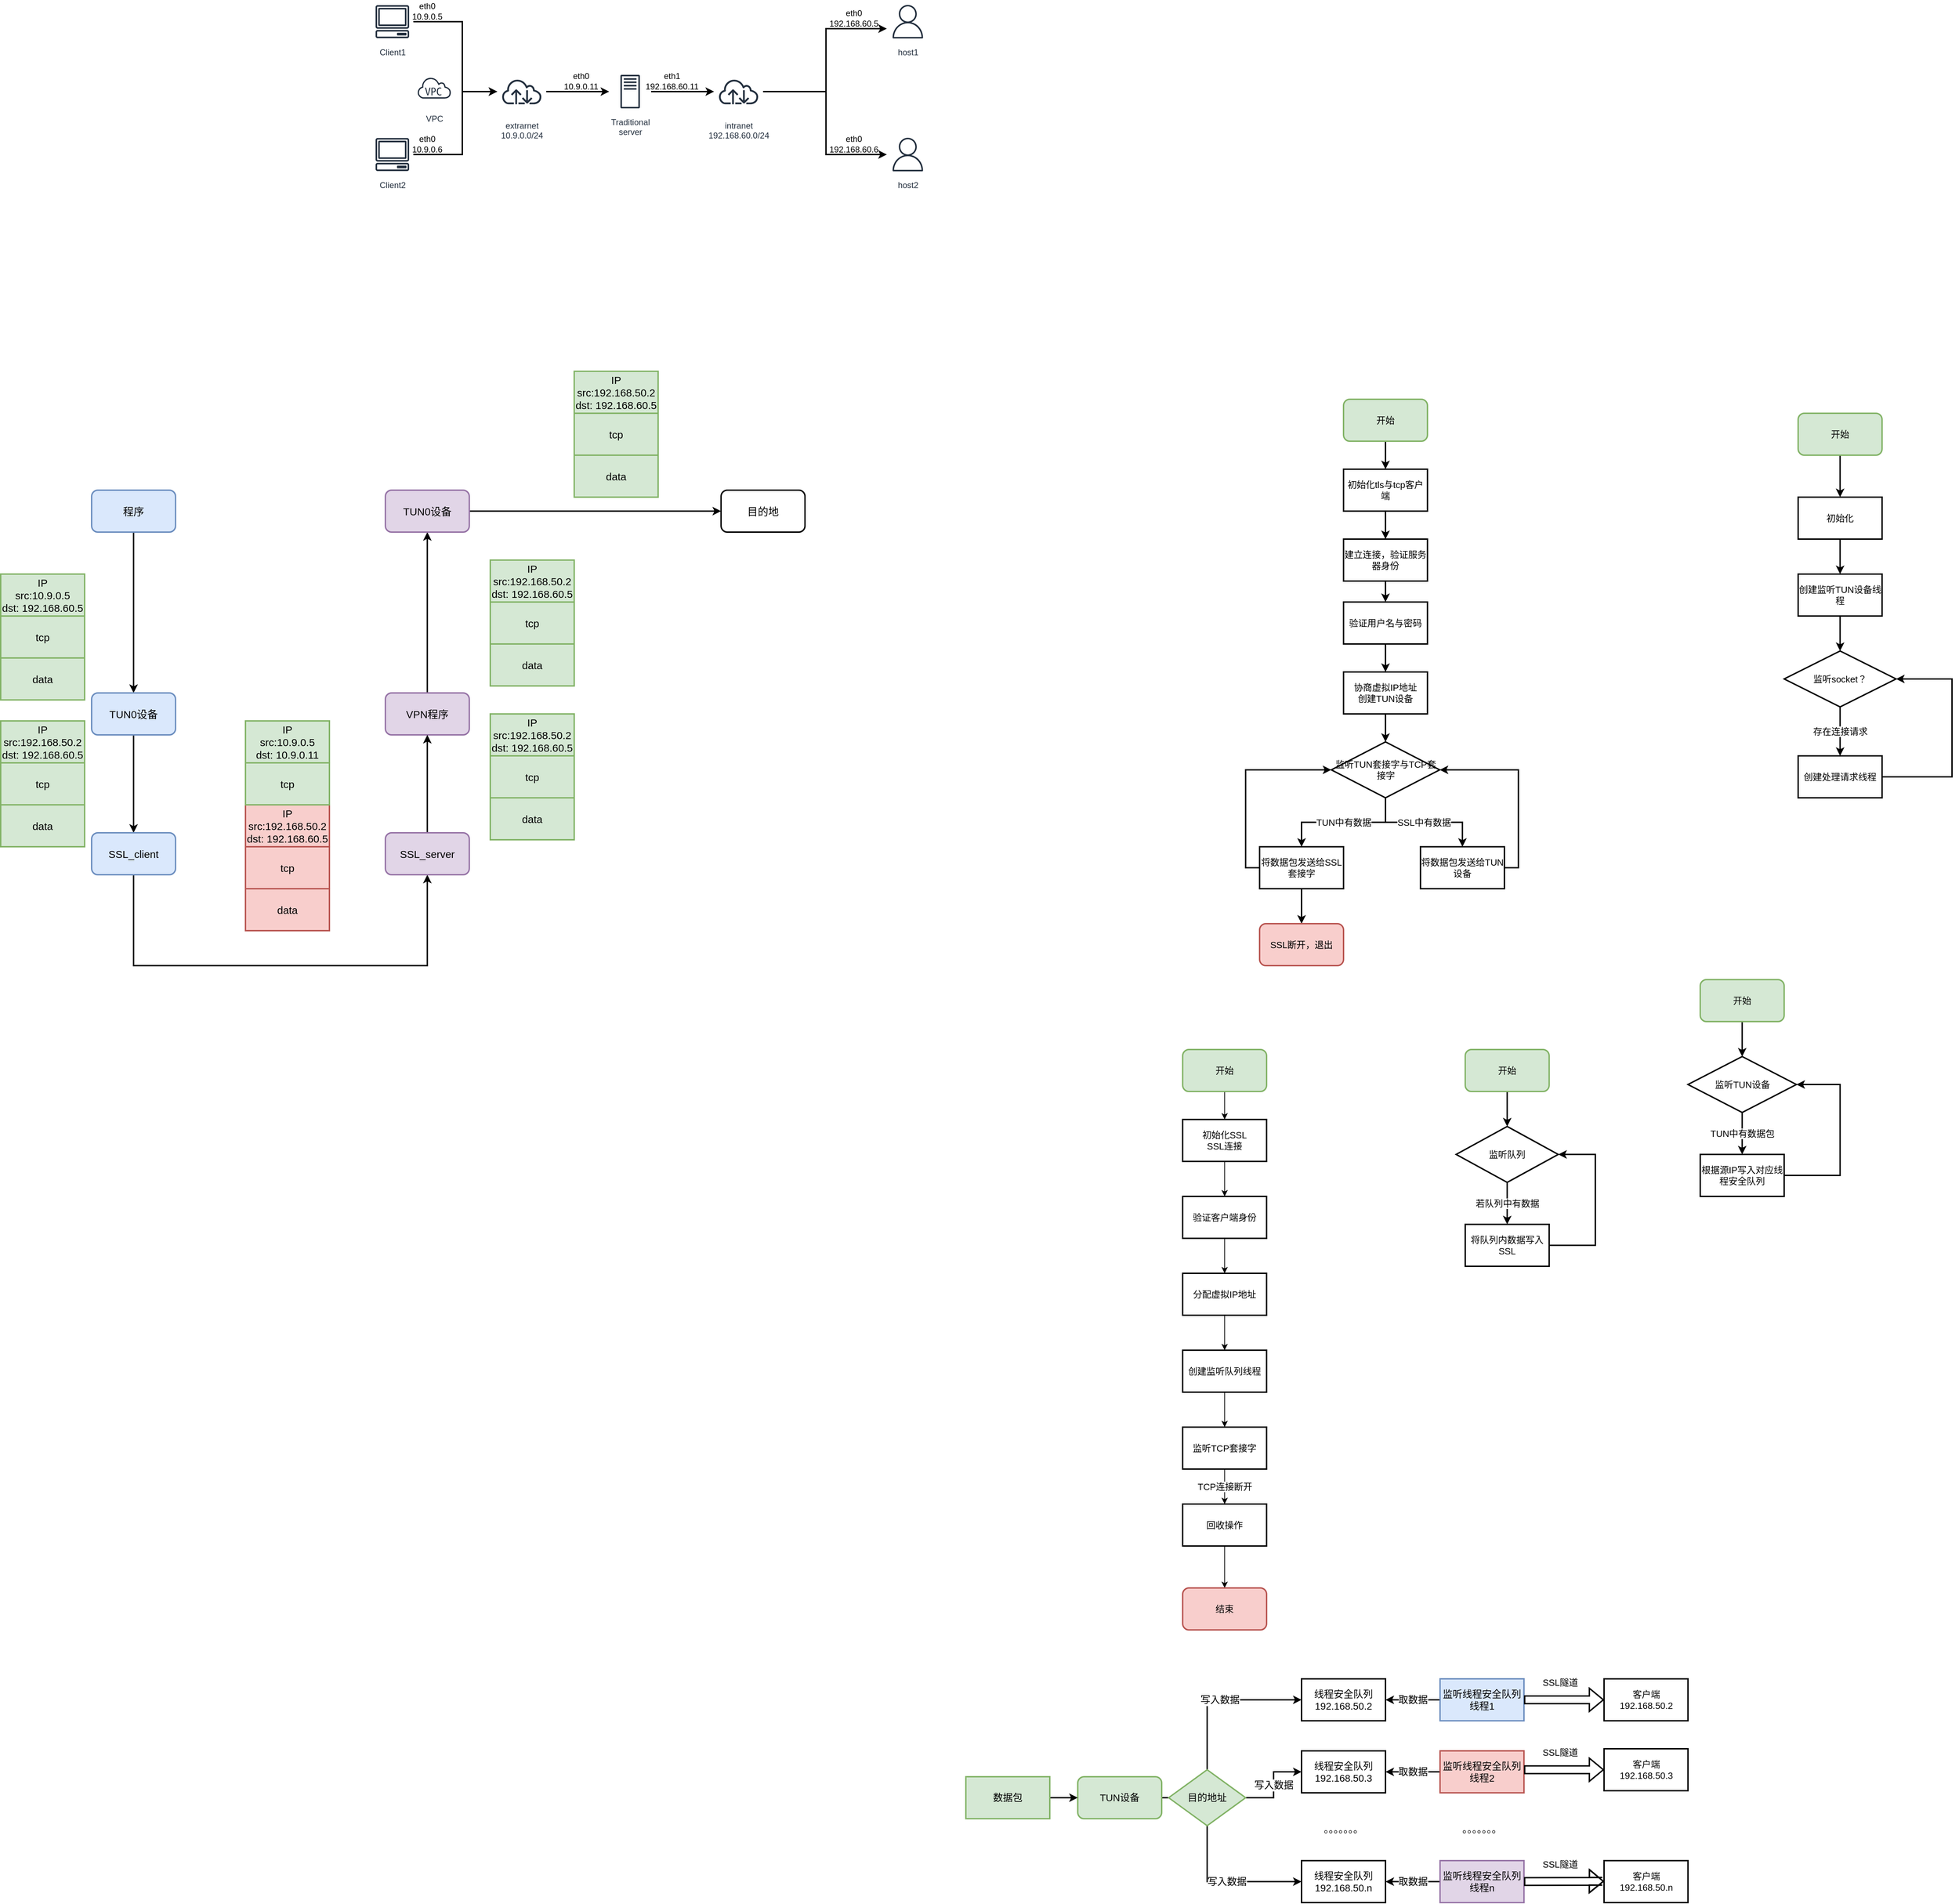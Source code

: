<mxfile version="21.5.0" type="github">
  <diagram name="第 1 页" id="ExmDeagdCCyfAK37x211">
    <mxGraphModel dx="2206" dy="764" grid="1" gridSize="10" guides="1" tooltips="1" connect="1" arrows="1" fold="1" page="1" pageScale="1" pageWidth="827" pageHeight="1169" math="0" shadow="0">
      <root>
        <mxCell id="0" />
        <mxCell id="1" parent="0" />
        <mxCell id="OW8e1g0svOhZXQsGrknQ-10" value="IP&lt;br style=&quot;font-size: 15px;&quot;&gt;src:10.9.0.5&lt;br style=&quot;font-size: 15px;&quot;&gt;dst: 192.168.60.5" style="rounded=0;whiteSpace=wrap;html=1;fontSize=15;fillColor=#d5e8d4;strokeColor=#82b366;strokeWidth=2;" parent="1" vertex="1">
          <mxGeometry x="-440" y="1240" width="120" height="60" as="geometry" />
        </mxCell>
        <mxCell id="OW8e1g0svOhZXQsGrknQ-11" value="tcp" style="rounded=0;whiteSpace=wrap;html=1;fontSize=15;fillColor=#d5e8d4;strokeColor=#82b366;strokeWidth=2;" parent="1" vertex="1">
          <mxGeometry x="-440" y="1300" width="120" height="60" as="geometry" />
        </mxCell>
        <mxCell id="OW8e1g0svOhZXQsGrknQ-12" value="data" style="rounded=0;whiteSpace=wrap;html=1;fontSize=15;fillColor=#d5e8d4;strokeColor=#82b366;strokeWidth=2;" parent="1" vertex="1">
          <mxGeometry x="-440" y="1360" width="120" height="60" as="geometry" />
        </mxCell>
        <mxCell id="OW8e1g0svOhZXQsGrknQ-50" style="edgeStyle=orthogonalEdgeStyle;rounded=0;orthogonalLoop=1;jettySize=auto;html=1;exitX=0.5;exitY=1;exitDx=0;exitDy=0;entryX=0.5;entryY=0;entryDx=0;entryDy=0;strokeWidth=2;fontSize=15;" parent="1" source="OW8e1g0svOhZXQsGrknQ-19" target="OW8e1g0svOhZXQsGrknQ-20" edge="1">
          <mxGeometry relative="1" as="geometry" />
        </mxCell>
        <mxCell id="OW8e1g0svOhZXQsGrknQ-19" value="程序" style="rounded=1;whiteSpace=wrap;html=1;fontSize=15;fillColor=#dae8fc;strokeColor=#6c8ebf;strokeWidth=2;" parent="1" vertex="1">
          <mxGeometry x="-310" y="1120" width="120" height="60" as="geometry" />
        </mxCell>
        <mxCell id="OW8e1g0svOhZXQsGrknQ-51" style="edgeStyle=orthogonalEdgeStyle;rounded=0;orthogonalLoop=1;jettySize=auto;html=1;exitX=0.5;exitY=1;exitDx=0;exitDy=0;strokeWidth=2;fontSize=15;" parent="1" source="OW8e1g0svOhZXQsGrknQ-20" target="OW8e1g0svOhZXQsGrknQ-28" edge="1">
          <mxGeometry relative="1" as="geometry" />
        </mxCell>
        <mxCell id="OW8e1g0svOhZXQsGrknQ-20" value="TUN0设备" style="rounded=1;whiteSpace=wrap;html=1;fontSize=15;fillColor=#dae8fc;strokeColor=#6c8ebf;strokeWidth=2;" parent="1" vertex="1">
          <mxGeometry x="-310" y="1410" width="120" height="60" as="geometry" />
        </mxCell>
        <mxCell id="OW8e1g0svOhZXQsGrknQ-57" style="edgeStyle=orthogonalEdgeStyle;rounded=0;orthogonalLoop=1;jettySize=auto;html=1;exitX=0.5;exitY=0;exitDx=0;exitDy=0;entryX=0.5;entryY=1;entryDx=0;entryDy=0;strokeWidth=2;fontSize=15;" parent="1" source="OW8e1g0svOhZXQsGrknQ-22" target="OW8e1g0svOhZXQsGrknQ-24" edge="1">
          <mxGeometry relative="1" as="geometry" />
        </mxCell>
        <mxCell id="OW8e1g0svOhZXQsGrknQ-22" value="VPN程序" style="rounded=1;whiteSpace=wrap;html=1;fontSize=15;fillColor=#e1d5e7;strokeColor=#9673a6;strokeWidth=2;" parent="1" vertex="1">
          <mxGeometry x="110" y="1410" width="120" height="60" as="geometry" />
        </mxCell>
        <mxCell id="OW8e1g0svOhZXQsGrknQ-58" style="edgeStyle=orthogonalEdgeStyle;rounded=0;orthogonalLoop=1;jettySize=auto;html=1;exitX=1;exitY=0.5;exitDx=0;exitDy=0;strokeWidth=2;fontSize=15;" parent="1" source="OW8e1g0svOhZXQsGrknQ-24" target="OW8e1g0svOhZXQsGrknQ-26" edge="1">
          <mxGeometry relative="1" as="geometry" />
        </mxCell>
        <mxCell id="OW8e1g0svOhZXQsGrknQ-24" value="TUN0设备" style="rounded=1;whiteSpace=wrap;html=1;fontSize=15;fillColor=#e1d5e7;strokeColor=#9673a6;strokeWidth=2;" parent="1" vertex="1">
          <mxGeometry x="110" y="1120" width="120" height="60" as="geometry" />
        </mxCell>
        <mxCell id="OW8e1g0svOhZXQsGrknQ-26" value="目的地" style="rounded=1;whiteSpace=wrap;html=1;fontSize=15;strokeWidth=2;" parent="1" vertex="1">
          <mxGeometry x="590" y="1120" width="120" height="60" as="geometry" />
        </mxCell>
        <mxCell id="OW8e1g0svOhZXQsGrknQ-55" style="edgeStyle=orthogonalEdgeStyle;rounded=0;orthogonalLoop=1;jettySize=auto;html=1;exitX=0.5;exitY=1;exitDx=0;exitDy=0;entryX=0.5;entryY=1;entryDx=0;entryDy=0;strokeWidth=2;fontSize=15;" parent="1" source="OW8e1g0svOhZXQsGrknQ-28" target="OW8e1g0svOhZXQsGrknQ-30" edge="1">
          <mxGeometry relative="1" as="geometry">
            <Array as="points">
              <mxPoint x="-250" y="1800" />
              <mxPoint x="170" y="1800" />
            </Array>
          </mxGeometry>
        </mxCell>
        <mxCell id="OW8e1g0svOhZXQsGrknQ-28" value="SSL_client" style="rounded=1;whiteSpace=wrap;html=1;fontSize=15;fillColor=#dae8fc;strokeColor=#6c8ebf;strokeWidth=2;" parent="1" vertex="1">
          <mxGeometry x="-310" y="1610" width="120" height="60" as="geometry" />
        </mxCell>
        <mxCell id="OW8e1g0svOhZXQsGrknQ-56" style="edgeStyle=orthogonalEdgeStyle;rounded=0;orthogonalLoop=1;jettySize=auto;html=1;exitX=0.5;exitY=0;exitDx=0;exitDy=0;strokeWidth=2;fontSize=15;" parent="1" source="OW8e1g0svOhZXQsGrknQ-30" target="OW8e1g0svOhZXQsGrknQ-22" edge="1">
          <mxGeometry relative="1" as="geometry" />
        </mxCell>
        <mxCell id="OW8e1g0svOhZXQsGrknQ-30" value="SSL_server" style="rounded=1;whiteSpace=wrap;html=1;fontSize=15;fillColor=#e1d5e7;strokeColor=#9673a6;strokeWidth=2;" parent="1" vertex="1">
          <mxGeometry x="110" y="1610" width="120" height="60" as="geometry" />
        </mxCell>
        <mxCell id="OW8e1g0svOhZXQsGrknQ-33" value="IP&lt;br style=&quot;font-size: 15px;&quot;&gt;src:192.168.50.2&lt;br style=&quot;font-size: 15px;&quot;&gt;dst: 192.168.60.5" style="rounded=0;whiteSpace=wrap;html=1;fontSize=15;fillColor=#d5e8d4;strokeColor=#82b366;strokeWidth=2;" parent="1" vertex="1">
          <mxGeometry x="-440" y="1450" width="120" height="60" as="geometry" />
        </mxCell>
        <mxCell id="OW8e1g0svOhZXQsGrknQ-34" value="tcp" style="rounded=0;whiteSpace=wrap;html=1;fontSize=15;fillColor=#d5e8d4;strokeColor=#82b366;strokeWidth=2;" parent="1" vertex="1">
          <mxGeometry x="-440" y="1510" width="120" height="60" as="geometry" />
        </mxCell>
        <mxCell id="OW8e1g0svOhZXQsGrknQ-35" value="data" style="rounded=0;whiteSpace=wrap;html=1;fontSize=15;fillColor=#d5e8d4;strokeColor=#82b366;strokeWidth=2;" parent="1" vertex="1">
          <mxGeometry x="-440" y="1570" width="120" height="60" as="geometry" />
        </mxCell>
        <mxCell id="OW8e1g0svOhZXQsGrknQ-36" value="IP&lt;br style=&quot;font-size: 15px;&quot;&gt;src:192.168.50.2&lt;br style=&quot;font-size: 15px;&quot;&gt;dst: 192.168.60.5" style="rounded=0;whiteSpace=wrap;html=1;fontSize=15;fillColor=#f8cecc;strokeColor=#b85450;strokeWidth=2;" parent="1" vertex="1">
          <mxGeometry x="-90" y="1570" width="120" height="60" as="geometry" />
        </mxCell>
        <mxCell id="OW8e1g0svOhZXQsGrknQ-37" value="tcp" style="rounded=0;whiteSpace=wrap;html=1;fontSize=15;fillColor=#f8cecc;strokeColor=#b85450;strokeWidth=2;" parent="1" vertex="1">
          <mxGeometry x="-90" y="1630" width="120" height="60" as="geometry" />
        </mxCell>
        <mxCell id="OW8e1g0svOhZXQsGrknQ-38" value="data" style="rounded=0;whiteSpace=wrap;html=1;fontSize=15;fillColor=#f8cecc;strokeColor=#b85450;strokeWidth=2;" parent="1" vertex="1">
          <mxGeometry x="-90" y="1690" width="120" height="60" as="geometry" />
        </mxCell>
        <mxCell id="OW8e1g0svOhZXQsGrknQ-39" value="IP&lt;br style=&quot;font-size: 15px;&quot;&gt;src:10.9.0.5&lt;br style=&quot;font-size: 15px;&quot;&gt;dst: 10.9.0.11" style="rounded=0;whiteSpace=wrap;html=1;fontSize=15;fillColor=#d5e8d4;strokeColor=#82b366;strokeWidth=2;" parent="1" vertex="1">
          <mxGeometry x="-90" y="1450" width="120" height="60" as="geometry" />
        </mxCell>
        <mxCell id="OW8e1g0svOhZXQsGrknQ-40" value="tcp" style="rounded=0;whiteSpace=wrap;html=1;fontSize=15;fillColor=#d5e8d4;strokeColor=#82b366;strokeWidth=2;" parent="1" vertex="1">
          <mxGeometry x="-90" y="1510" width="120" height="60" as="geometry" />
        </mxCell>
        <mxCell id="OW8e1g0svOhZXQsGrknQ-41" value="IP&lt;br style=&quot;font-size: 15px;&quot;&gt;src:192.168.50.2&lt;br style=&quot;font-size: 15px;&quot;&gt;dst: 192.168.60.5" style="rounded=0;whiteSpace=wrap;html=1;fontSize=15;fillColor=#d5e8d4;strokeColor=#82b366;strokeWidth=2;" parent="1" vertex="1">
          <mxGeometry x="260" y="1440" width="120" height="60" as="geometry" />
        </mxCell>
        <mxCell id="OW8e1g0svOhZXQsGrknQ-42" value="tcp" style="rounded=0;whiteSpace=wrap;html=1;fontSize=15;fillColor=#d5e8d4;strokeColor=#82b366;strokeWidth=2;" parent="1" vertex="1">
          <mxGeometry x="260" y="1500" width="120" height="60" as="geometry" />
        </mxCell>
        <mxCell id="OW8e1g0svOhZXQsGrknQ-43" value="data" style="rounded=0;whiteSpace=wrap;html=1;fontSize=15;fillColor=#d5e8d4;strokeColor=#82b366;strokeWidth=2;" parent="1" vertex="1">
          <mxGeometry x="260" y="1560" width="120" height="60" as="geometry" />
        </mxCell>
        <mxCell id="OW8e1g0svOhZXQsGrknQ-44" value="IP&lt;br style=&quot;font-size: 15px;&quot;&gt;src:192.168.50.2&lt;br style=&quot;font-size: 15px;&quot;&gt;dst: 192.168.60.5" style="rounded=0;whiteSpace=wrap;html=1;fontSize=15;fillColor=#d5e8d4;strokeColor=#82b366;strokeWidth=2;" parent="1" vertex="1">
          <mxGeometry x="260" y="1220" width="120" height="60" as="geometry" />
        </mxCell>
        <mxCell id="OW8e1g0svOhZXQsGrknQ-45" value="tcp" style="rounded=0;whiteSpace=wrap;html=1;fontSize=15;fillColor=#d5e8d4;strokeColor=#82b366;strokeWidth=2;" parent="1" vertex="1">
          <mxGeometry x="260" y="1280" width="120" height="60" as="geometry" />
        </mxCell>
        <mxCell id="OW8e1g0svOhZXQsGrknQ-46" value="data" style="rounded=0;whiteSpace=wrap;html=1;fontSize=15;fillColor=#d5e8d4;strokeColor=#82b366;strokeWidth=2;" parent="1" vertex="1">
          <mxGeometry x="260" y="1340" width="120" height="60" as="geometry" />
        </mxCell>
        <mxCell id="OW8e1g0svOhZXQsGrknQ-47" value="IP&lt;br style=&quot;font-size: 15px;&quot;&gt;src:192.168.50.2&lt;br style=&quot;font-size: 15px;&quot;&gt;dst: 192.168.60.5" style="rounded=0;whiteSpace=wrap;html=1;fontSize=15;fillColor=#d5e8d4;strokeColor=#82b366;strokeWidth=2;" parent="1" vertex="1">
          <mxGeometry x="380" y="950" width="120" height="60" as="geometry" />
        </mxCell>
        <mxCell id="OW8e1g0svOhZXQsGrknQ-48" value="tcp" style="rounded=0;whiteSpace=wrap;html=1;fontSize=15;fillColor=#d5e8d4;strokeColor=#82b366;strokeWidth=2;" parent="1" vertex="1">
          <mxGeometry x="380" y="1010" width="120" height="60" as="geometry" />
        </mxCell>
        <mxCell id="OW8e1g0svOhZXQsGrknQ-49" value="data" style="rounded=0;whiteSpace=wrap;html=1;fontSize=15;fillColor=#d5e8d4;strokeColor=#82b366;strokeWidth=2;" parent="1" vertex="1">
          <mxGeometry x="380" y="1070" width="120" height="60" as="geometry" />
        </mxCell>
        <mxCell id="OW8e1g0svOhZXQsGrknQ-70" style="edgeStyle=orthogonalEdgeStyle;rounded=0;orthogonalLoop=1;jettySize=auto;html=1;exitX=0.5;exitY=1;exitDx=0;exitDy=0;entryX=0.5;entryY=0;entryDx=0;entryDy=0;strokeWidth=2;fontSize=13;" parent="1" source="OW8e1g0svOhZXQsGrknQ-60" target="OW8e1g0svOhZXQsGrknQ-63" edge="1">
          <mxGeometry relative="1" as="geometry" />
        </mxCell>
        <mxCell id="OW8e1g0svOhZXQsGrknQ-60" value="开始" style="rounded=1;whiteSpace=wrap;html=1;fillColor=#d5e8d4;strokeColor=#82b366;strokeWidth=2;fontSize=13;" parent="1" vertex="1">
          <mxGeometry x="1480" y="990" width="120" height="60" as="geometry" />
        </mxCell>
        <mxCell id="OW8e1g0svOhZXQsGrknQ-71" style="edgeStyle=orthogonalEdgeStyle;rounded=0;orthogonalLoop=1;jettySize=auto;html=1;exitX=0.5;exitY=1;exitDx=0;exitDy=0;strokeWidth=2;fontSize=13;" parent="1" source="OW8e1g0svOhZXQsGrknQ-63" target="OW8e1g0svOhZXQsGrknQ-64" edge="1">
          <mxGeometry relative="1" as="geometry" />
        </mxCell>
        <mxCell id="OW8e1g0svOhZXQsGrknQ-63" value="初始化tls与tcp客户端" style="rounded=0;whiteSpace=wrap;html=1;strokeWidth=2;fontSize=13;" parent="1" vertex="1">
          <mxGeometry x="1480" y="1090" width="120" height="60" as="geometry" />
        </mxCell>
        <mxCell id="OW8e1g0svOhZXQsGrknQ-72" style="edgeStyle=orthogonalEdgeStyle;rounded=0;orthogonalLoop=1;jettySize=auto;html=1;exitX=0.5;exitY=1;exitDx=0;exitDy=0;strokeWidth=2;fontSize=13;" parent="1" source="OW8e1g0svOhZXQsGrknQ-64" target="OW8e1g0svOhZXQsGrknQ-65" edge="1">
          <mxGeometry relative="1" as="geometry" />
        </mxCell>
        <mxCell id="OW8e1g0svOhZXQsGrknQ-64" value="建立连接，验证服务器身份" style="rounded=0;whiteSpace=wrap;html=1;strokeWidth=2;fontSize=13;" parent="1" vertex="1">
          <mxGeometry x="1480" y="1190" width="120" height="60" as="geometry" />
        </mxCell>
        <mxCell id="OW8e1g0svOhZXQsGrknQ-73" style="edgeStyle=orthogonalEdgeStyle;rounded=0;orthogonalLoop=1;jettySize=auto;html=1;exitX=0.5;exitY=1;exitDx=0;exitDy=0;strokeWidth=2;fontSize=13;" parent="1" source="OW8e1g0svOhZXQsGrknQ-65" target="OW8e1g0svOhZXQsGrknQ-66" edge="1">
          <mxGeometry relative="1" as="geometry" />
        </mxCell>
        <mxCell id="OW8e1g0svOhZXQsGrknQ-65" value="验证用户名与密码" style="rounded=0;whiteSpace=wrap;html=1;strokeWidth=2;fontSize=13;" parent="1" vertex="1">
          <mxGeometry x="1480" y="1280" width="120" height="60" as="geometry" />
        </mxCell>
        <mxCell id="OW8e1g0svOhZXQsGrknQ-74" style="edgeStyle=orthogonalEdgeStyle;rounded=0;orthogonalLoop=1;jettySize=auto;html=1;exitX=0.5;exitY=1;exitDx=0;exitDy=0;strokeWidth=2;fontSize=13;" parent="1" source="OW8e1g0svOhZXQsGrknQ-66" target="OW8e1g0svOhZXQsGrknQ-67" edge="1">
          <mxGeometry relative="1" as="geometry" />
        </mxCell>
        <mxCell id="OW8e1g0svOhZXQsGrknQ-66" value="协商虚拟IP地址&lt;br style=&quot;font-size: 13px;&quot;&gt;创建TUN设备" style="rounded=0;whiteSpace=wrap;html=1;strokeWidth=2;fontSize=13;" parent="1" vertex="1">
          <mxGeometry x="1480" y="1380" width="120" height="60" as="geometry" />
        </mxCell>
        <mxCell id="OW8e1g0svOhZXQsGrknQ-75" value="TUN中有数据" style="edgeStyle=orthogonalEdgeStyle;rounded=0;orthogonalLoop=1;jettySize=auto;html=1;exitX=0.5;exitY=1;exitDx=0;exitDy=0;strokeWidth=2;fontSize=13;" parent="1" source="OW8e1g0svOhZXQsGrknQ-67" target="OW8e1g0svOhZXQsGrknQ-68" edge="1">
          <mxGeometry relative="1" as="geometry" />
        </mxCell>
        <mxCell id="OW8e1g0svOhZXQsGrknQ-76" value="SSL中有数据" style="edgeStyle=orthogonalEdgeStyle;rounded=0;orthogonalLoop=1;jettySize=auto;html=1;exitX=0.5;exitY=1;exitDx=0;exitDy=0;strokeWidth=2;fontSize=13;" parent="1" source="OW8e1g0svOhZXQsGrknQ-67" target="OW8e1g0svOhZXQsGrknQ-69" edge="1">
          <mxGeometry relative="1" as="geometry" />
        </mxCell>
        <mxCell id="OW8e1g0svOhZXQsGrknQ-67" value="监听TUN套接字与TCP套接字" style="rhombus;whiteSpace=wrap;html=1;strokeWidth=2;fontSize=13;" parent="1" vertex="1">
          <mxGeometry x="1462.5" y="1480" width="155" height="80" as="geometry" />
        </mxCell>
        <mxCell id="OW8e1g0svOhZXQsGrknQ-80" style="edgeStyle=orthogonalEdgeStyle;rounded=0;orthogonalLoop=1;jettySize=auto;html=1;exitX=0;exitY=0.5;exitDx=0;exitDy=0;entryX=0;entryY=0.5;entryDx=0;entryDy=0;strokeWidth=2;fontSize=13;" parent="1" source="OW8e1g0svOhZXQsGrknQ-68" target="OW8e1g0svOhZXQsGrknQ-67" edge="1">
          <mxGeometry relative="1" as="geometry" />
        </mxCell>
        <mxCell id="OW8e1g0svOhZXQsGrknQ-82" style="edgeStyle=orthogonalEdgeStyle;rounded=0;orthogonalLoop=1;jettySize=auto;html=1;exitX=0.5;exitY=1;exitDx=0;exitDy=0;entryX=0.5;entryY=0;entryDx=0;entryDy=0;strokeWidth=2;fontSize=13;" parent="1" source="OW8e1g0svOhZXQsGrknQ-68" target="OW8e1g0svOhZXQsGrknQ-81" edge="1">
          <mxGeometry relative="1" as="geometry" />
        </mxCell>
        <mxCell id="OW8e1g0svOhZXQsGrknQ-68" value="将数据包发送给SSL套接字" style="rounded=0;whiteSpace=wrap;html=1;strokeWidth=2;fontSize=13;" parent="1" vertex="1">
          <mxGeometry x="1360" y="1630" width="120" height="60" as="geometry" />
        </mxCell>
        <mxCell id="OW8e1g0svOhZXQsGrknQ-79" style="edgeStyle=orthogonalEdgeStyle;rounded=0;orthogonalLoop=1;jettySize=auto;html=1;exitX=1;exitY=0.5;exitDx=0;exitDy=0;entryX=1;entryY=0.5;entryDx=0;entryDy=0;strokeWidth=2;fontSize=13;" parent="1" source="OW8e1g0svOhZXQsGrknQ-69" target="OW8e1g0svOhZXQsGrknQ-67" edge="1">
          <mxGeometry relative="1" as="geometry" />
        </mxCell>
        <mxCell id="OW8e1g0svOhZXQsGrknQ-69" value="将数据包发送给TUN设备" style="rounded=0;whiteSpace=wrap;html=1;strokeWidth=2;fontSize=13;" parent="1" vertex="1">
          <mxGeometry x="1590" y="1630" width="120" height="60" as="geometry" />
        </mxCell>
        <mxCell id="OW8e1g0svOhZXQsGrknQ-81" value="SSL断开，退出" style="rounded=1;whiteSpace=wrap;html=1;fillColor=#f8cecc;strokeColor=#b85450;strokeWidth=2;fontSize=13;" parent="1" vertex="1">
          <mxGeometry x="1360" y="1740" width="120" height="60" as="geometry" />
        </mxCell>
        <mxCell id="OW8e1g0svOhZXQsGrknQ-88" style="edgeStyle=orthogonalEdgeStyle;rounded=0;orthogonalLoop=1;jettySize=auto;html=1;exitX=0.5;exitY=1;exitDx=0;exitDy=0;strokeWidth=2;fontSize=13;" parent="1" source="OW8e1g0svOhZXQsGrknQ-83" target="OW8e1g0svOhZXQsGrknQ-84" edge="1">
          <mxGeometry relative="1" as="geometry" />
        </mxCell>
        <mxCell id="OW8e1g0svOhZXQsGrknQ-83" value="开始" style="rounded=1;whiteSpace=wrap;html=1;fillColor=#d5e8d4;strokeColor=#82b366;strokeWidth=2;fontSize=13;" parent="1" vertex="1">
          <mxGeometry x="2130" y="1010" width="120" height="60" as="geometry" />
        </mxCell>
        <mxCell id="OW8e1g0svOhZXQsGrknQ-89" style="edgeStyle=orthogonalEdgeStyle;rounded=0;orthogonalLoop=1;jettySize=auto;html=1;exitX=0.5;exitY=1;exitDx=0;exitDy=0;strokeWidth=2;fontSize=13;" parent="1" source="OW8e1g0svOhZXQsGrknQ-84" target="OW8e1g0svOhZXQsGrknQ-85" edge="1">
          <mxGeometry relative="1" as="geometry" />
        </mxCell>
        <mxCell id="OW8e1g0svOhZXQsGrknQ-84" value="初始化" style="rounded=0;whiteSpace=wrap;html=1;strokeWidth=2;fontSize=13;" parent="1" vertex="1">
          <mxGeometry x="2130" y="1130" width="120" height="60" as="geometry" />
        </mxCell>
        <mxCell id="OW8e1g0svOhZXQsGrknQ-90" style="edgeStyle=orthogonalEdgeStyle;rounded=0;orthogonalLoop=1;jettySize=auto;html=1;exitX=0.5;exitY=1;exitDx=0;exitDy=0;strokeWidth=2;fontSize=13;" parent="1" source="OW8e1g0svOhZXQsGrknQ-85" target="OW8e1g0svOhZXQsGrknQ-86" edge="1">
          <mxGeometry relative="1" as="geometry" />
        </mxCell>
        <mxCell id="OW8e1g0svOhZXQsGrknQ-85" value="创建监听TUN设备线程" style="rounded=0;whiteSpace=wrap;html=1;strokeWidth=2;fontSize=13;" parent="1" vertex="1">
          <mxGeometry x="2130" y="1240" width="120" height="60" as="geometry" />
        </mxCell>
        <mxCell id="OW8e1g0svOhZXQsGrknQ-91" value="存在连接请求" style="edgeStyle=orthogonalEdgeStyle;rounded=0;orthogonalLoop=1;jettySize=auto;html=1;exitX=0.5;exitY=1;exitDx=0;exitDy=0;strokeWidth=2;fontSize=13;" parent="1" source="OW8e1g0svOhZXQsGrknQ-86" target="OW8e1g0svOhZXQsGrknQ-87" edge="1">
          <mxGeometry relative="1" as="geometry" />
        </mxCell>
        <mxCell id="OW8e1g0svOhZXQsGrknQ-86" value="监听socket？" style="rhombus;whiteSpace=wrap;html=1;strokeWidth=2;fontSize=13;" parent="1" vertex="1">
          <mxGeometry x="2110" y="1350" width="160" height="80" as="geometry" />
        </mxCell>
        <mxCell id="OW8e1g0svOhZXQsGrknQ-92" style="edgeStyle=orthogonalEdgeStyle;rounded=0;orthogonalLoop=1;jettySize=auto;html=1;exitX=1;exitY=0.5;exitDx=0;exitDy=0;entryX=1;entryY=0.5;entryDx=0;entryDy=0;strokeWidth=2;fontSize=13;" parent="1" source="OW8e1g0svOhZXQsGrknQ-87" target="OW8e1g0svOhZXQsGrknQ-86" edge="1">
          <mxGeometry relative="1" as="geometry">
            <Array as="points">
              <mxPoint x="2350" y="1530" />
              <mxPoint x="2350" y="1390" />
            </Array>
          </mxGeometry>
        </mxCell>
        <mxCell id="OW8e1g0svOhZXQsGrknQ-87" value="创建处理请求线程" style="rounded=0;whiteSpace=wrap;html=1;strokeWidth=2;fontSize=13;" parent="1" vertex="1">
          <mxGeometry x="2130" y="1500" width="120" height="60" as="geometry" />
        </mxCell>
        <mxCell id="OW8e1g0svOhZXQsGrknQ-95" style="edgeStyle=orthogonalEdgeStyle;rounded=0;orthogonalLoop=1;jettySize=auto;html=1;exitX=0.5;exitY=1;exitDx=0;exitDy=0;strokeWidth=2;fontSize=13;" parent="1" source="OW8e1g0svOhZXQsGrknQ-93" target="OW8e1g0svOhZXQsGrknQ-94" edge="1">
          <mxGeometry relative="1" as="geometry" />
        </mxCell>
        <mxCell id="OW8e1g0svOhZXQsGrknQ-93" value="开始" style="rounded=1;whiteSpace=wrap;html=1;fillColor=#d5e8d4;strokeColor=#82b366;strokeWidth=2;fontSize=13;" parent="1" vertex="1">
          <mxGeometry x="1990" y="1820" width="120" height="60" as="geometry" />
        </mxCell>
        <mxCell id="OW8e1g0svOhZXQsGrknQ-97" value="TUN中有数据包" style="edgeStyle=orthogonalEdgeStyle;rounded=0;orthogonalLoop=1;jettySize=auto;html=1;exitX=0.5;exitY=1;exitDx=0;exitDy=0;strokeWidth=2;fontSize=13;" parent="1" source="OW8e1g0svOhZXQsGrknQ-94" target="OW8e1g0svOhZXQsGrknQ-96" edge="1">
          <mxGeometry relative="1" as="geometry" />
        </mxCell>
        <mxCell id="OW8e1g0svOhZXQsGrknQ-94" value="监听TUN设备" style="rhombus;whiteSpace=wrap;html=1;strokeWidth=2;fontSize=13;" parent="1" vertex="1">
          <mxGeometry x="1972.5" y="1930" width="155" height="80" as="geometry" />
        </mxCell>
        <mxCell id="OW8e1g0svOhZXQsGrknQ-98" style="edgeStyle=orthogonalEdgeStyle;rounded=0;orthogonalLoop=1;jettySize=auto;html=1;exitX=1;exitY=0.5;exitDx=0;exitDy=0;entryX=1;entryY=0.5;entryDx=0;entryDy=0;strokeWidth=2;fontSize=13;" parent="1" source="OW8e1g0svOhZXQsGrknQ-96" target="OW8e1g0svOhZXQsGrknQ-94" edge="1">
          <mxGeometry relative="1" as="geometry">
            <Array as="points">
              <mxPoint x="2190" y="2100" />
              <mxPoint x="2190" y="1970" />
            </Array>
          </mxGeometry>
        </mxCell>
        <mxCell id="OW8e1g0svOhZXQsGrknQ-96" value="根据源IP写入对应线程安全队列" style="rounded=0;whiteSpace=wrap;html=1;strokeWidth=2;fontSize=13;" parent="1" vertex="1">
          <mxGeometry x="1990" y="2070" width="120" height="60" as="geometry" />
        </mxCell>
        <mxCell id="OW8e1g0svOhZXQsGrknQ-107" style="edgeStyle=orthogonalEdgeStyle;rounded=0;orthogonalLoop=1;jettySize=auto;html=1;exitX=0.5;exitY=1;exitDx=0;exitDy=0;fontSize=13;" parent="1" source="OW8e1g0svOhZXQsGrknQ-99" target="OW8e1g0svOhZXQsGrknQ-100" edge="1">
          <mxGeometry relative="1" as="geometry" />
        </mxCell>
        <mxCell id="OW8e1g0svOhZXQsGrknQ-99" value="开始" style="rounded=1;whiteSpace=wrap;html=1;fillColor=#d5e8d4;strokeColor=#82b366;strokeWidth=2;fontSize=13;" parent="1" vertex="1">
          <mxGeometry x="1250" y="1920" width="120" height="60" as="geometry" />
        </mxCell>
        <mxCell id="OW8e1g0svOhZXQsGrknQ-108" style="edgeStyle=orthogonalEdgeStyle;rounded=0;orthogonalLoop=1;jettySize=auto;html=1;exitX=0.5;exitY=1;exitDx=0;exitDy=0;fontSize=13;" parent="1" source="OW8e1g0svOhZXQsGrknQ-100" target="OW8e1g0svOhZXQsGrknQ-101" edge="1">
          <mxGeometry relative="1" as="geometry" />
        </mxCell>
        <mxCell id="OW8e1g0svOhZXQsGrknQ-100" value="初始化SSL&lt;br style=&quot;font-size: 13px;&quot;&gt;SSL连接" style="rounded=0;whiteSpace=wrap;html=1;strokeWidth=2;fontSize=13;" parent="1" vertex="1">
          <mxGeometry x="1250" y="2020" width="120" height="60" as="geometry" />
        </mxCell>
        <mxCell id="OW8e1g0svOhZXQsGrknQ-109" style="edgeStyle=orthogonalEdgeStyle;rounded=0;orthogonalLoop=1;jettySize=auto;html=1;exitX=0.5;exitY=1;exitDx=0;exitDy=0;fontSize=13;" parent="1" source="OW8e1g0svOhZXQsGrknQ-101" target="OW8e1g0svOhZXQsGrknQ-102" edge="1">
          <mxGeometry relative="1" as="geometry" />
        </mxCell>
        <mxCell id="OW8e1g0svOhZXQsGrknQ-101" value="验证客户端身份" style="rounded=0;whiteSpace=wrap;html=1;strokeWidth=2;fontSize=13;" parent="1" vertex="1">
          <mxGeometry x="1250" y="2130" width="120" height="60" as="geometry" />
        </mxCell>
        <mxCell id="OW8e1g0svOhZXQsGrknQ-110" style="edgeStyle=orthogonalEdgeStyle;rounded=0;orthogonalLoop=1;jettySize=auto;html=1;exitX=0.5;exitY=1;exitDx=0;exitDy=0;fontSize=13;" parent="1" source="OW8e1g0svOhZXQsGrknQ-102" target="OW8e1g0svOhZXQsGrknQ-103" edge="1">
          <mxGeometry relative="1" as="geometry" />
        </mxCell>
        <mxCell id="OW8e1g0svOhZXQsGrknQ-102" value="分配虚拟IP地址" style="rounded=0;whiteSpace=wrap;html=1;strokeWidth=2;fontSize=13;" parent="1" vertex="1">
          <mxGeometry x="1250" y="2240" width="120" height="60" as="geometry" />
        </mxCell>
        <mxCell id="OW8e1g0svOhZXQsGrknQ-111" style="edgeStyle=orthogonalEdgeStyle;rounded=0;orthogonalLoop=1;jettySize=auto;html=1;exitX=0.5;exitY=1;exitDx=0;exitDy=0;fontSize=13;" parent="1" source="OW8e1g0svOhZXQsGrknQ-103" target="OW8e1g0svOhZXQsGrknQ-104" edge="1">
          <mxGeometry relative="1" as="geometry" />
        </mxCell>
        <mxCell id="OW8e1g0svOhZXQsGrknQ-103" value="创建监听队列线程" style="rounded=0;whiteSpace=wrap;html=1;strokeWidth=2;fontSize=13;" parent="1" vertex="1">
          <mxGeometry x="1250" y="2350" width="120" height="60" as="geometry" />
        </mxCell>
        <mxCell id="OW8e1g0svOhZXQsGrknQ-112" value="TCP连接断开" style="edgeStyle=orthogonalEdgeStyle;rounded=0;orthogonalLoop=1;jettySize=auto;html=1;exitX=0.5;exitY=1;exitDx=0;exitDy=0;fontSize=13;" parent="1" source="OW8e1g0svOhZXQsGrknQ-104" target="OW8e1g0svOhZXQsGrknQ-105" edge="1">
          <mxGeometry relative="1" as="geometry" />
        </mxCell>
        <mxCell id="OW8e1g0svOhZXQsGrknQ-104" value="监听TCP套接字" style="rounded=0;whiteSpace=wrap;html=1;strokeWidth=2;fontSize=13;" parent="1" vertex="1">
          <mxGeometry x="1250" y="2460" width="120" height="60" as="geometry" />
        </mxCell>
        <mxCell id="OW8e1g0svOhZXQsGrknQ-113" style="edgeStyle=orthogonalEdgeStyle;rounded=0;orthogonalLoop=1;jettySize=auto;html=1;exitX=0.5;exitY=1;exitDx=0;exitDy=0;entryX=0.5;entryY=0;entryDx=0;entryDy=0;fontSize=13;" parent="1" source="OW8e1g0svOhZXQsGrknQ-105" target="OW8e1g0svOhZXQsGrknQ-106" edge="1">
          <mxGeometry relative="1" as="geometry" />
        </mxCell>
        <mxCell id="OW8e1g0svOhZXQsGrknQ-105" value="回收操作" style="rounded=0;whiteSpace=wrap;html=1;strokeWidth=2;fontSize=13;" parent="1" vertex="1">
          <mxGeometry x="1250" y="2570" width="120" height="60" as="geometry" />
        </mxCell>
        <mxCell id="OW8e1g0svOhZXQsGrknQ-106" value="结束" style="rounded=1;whiteSpace=wrap;html=1;fillColor=#f8cecc;strokeColor=#b85450;strokeWidth=2;fontSize=13;" parent="1" vertex="1">
          <mxGeometry x="1250" y="2690" width="120" height="60" as="geometry" />
        </mxCell>
        <mxCell id="OW8e1g0svOhZXQsGrknQ-118" style="edgeStyle=orthogonalEdgeStyle;rounded=0;orthogonalLoop=1;jettySize=auto;html=1;exitX=0.5;exitY=1;exitDx=0;exitDy=0;strokeWidth=2;fontSize=13;" parent="1" source="OW8e1g0svOhZXQsGrknQ-114" target="OW8e1g0svOhZXQsGrknQ-116" edge="1">
          <mxGeometry relative="1" as="geometry" />
        </mxCell>
        <mxCell id="OW8e1g0svOhZXQsGrknQ-114" value="开始" style="rounded=1;whiteSpace=wrap;html=1;fillColor=#d5e8d4;strokeColor=#82b366;strokeWidth=2;fontSize=13;" parent="1" vertex="1">
          <mxGeometry x="1654" y="1920" width="120" height="60" as="geometry" />
        </mxCell>
        <mxCell id="OW8e1g0svOhZXQsGrknQ-119" value="若队列中有数据" style="edgeStyle=orthogonalEdgeStyle;rounded=0;orthogonalLoop=1;jettySize=auto;html=1;exitX=0.5;exitY=1;exitDx=0;exitDy=0;strokeWidth=2;fontSize=13;" parent="1" source="OW8e1g0svOhZXQsGrknQ-116" target="OW8e1g0svOhZXQsGrknQ-117" edge="1">
          <mxGeometry relative="1" as="geometry" />
        </mxCell>
        <mxCell id="OW8e1g0svOhZXQsGrknQ-116" value="监听队列" style="rhombus;whiteSpace=wrap;html=1;strokeWidth=2;fontSize=13;" parent="1" vertex="1">
          <mxGeometry x="1641" y="2030" width="146" height="80" as="geometry" />
        </mxCell>
        <mxCell id="OW8e1g0svOhZXQsGrknQ-120" style="edgeStyle=orthogonalEdgeStyle;rounded=0;orthogonalLoop=1;jettySize=auto;html=1;exitX=1;exitY=0.5;exitDx=0;exitDy=0;entryX=1;entryY=0.5;entryDx=0;entryDy=0;strokeWidth=2;fontSize=13;" parent="1" source="OW8e1g0svOhZXQsGrknQ-117" target="OW8e1g0svOhZXQsGrknQ-116" edge="1">
          <mxGeometry relative="1" as="geometry">
            <Array as="points">
              <mxPoint x="1840" y="2200" />
              <mxPoint x="1840" y="2070" />
            </Array>
          </mxGeometry>
        </mxCell>
        <mxCell id="OW8e1g0svOhZXQsGrknQ-117" value="将队列内数据写入SSL" style="rounded=0;whiteSpace=wrap;html=1;strokeWidth=2;fontSize=13;" parent="1" vertex="1">
          <mxGeometry x="1654" y="2170" width="120" height="60" as="geometry" />
        </mxCell>
        <mxCell id="OW8e1g0svOhZXQsGrknQ-124" value="" style="edgeStyle=orthogonalEdgeStyle;rounded=0;orthogonalLoop=1;jettySize=auto;html=1;strokeWidth=2;fontSize=14;" parent="1" source="OW8e1g0svOhZXQsGrknQ-122" edge="1">
          <mxGeometry relative="1" as="geometry">
            <mxPoint x="1260" y="2990" as="targetPoint" />
          </mxGeometry>
        </mxCell>
        <mxCell id="OW8e1g0svOhZXQsGrknQ-122" value="TUN设备" style="rounded=1;whiteSpace=wrap;html=1;strokeWidth=2;fontSize=14;fillColor=#d5e8d4;strokeColor=#82b366;" parent="1" vertex="1">
          <mxGeometry x="1100" y="2960" width="120" height="60" as="geometry" />
        </mxCell>
        <mxCell id="OW8e1g0svOhZXQsGrknQ-140" value="写入数据" style="edgeStyle=orthogonalEdgeStyle;rounded=0;orthogonalLoop=1;jettySize=auto;html=1;exitX=0.5;exitY=0;exitDx=0;exitDy=0;entryX=0;entryY=0.5;entryDx=0;entryDy=0;strokeWidth=2;fontSize=14;" parent="1" source="OW8e1g0svOhZXQsGrknQ-125" target="OW8e1g0svOhZXQsGrknQ-126" edge="1">
          <mxGeometry relative="1" as="geometry" />
        </mxCell>
        <mxCell id="OW8e1g0svOhZXQsGrknQ-141" value="写入数据" style="edgeStyle=orthogonalEdgeStyle;rounded=0;orthogonalLoop=1;jettySize=auto;html=1;exitX=1;exitY=0.5;exitDx=0;exitDy=0;strokeWidth=2;fontSize=14;" parent="1" source="OW8e1g0svOhZXQsGrknQ-125" target="OW8e1g0svOhZXQsGrknQ-127" edge="1">
          <mxGeometry relative="1" as="geometry" />
        </mxCell>
        <mxCell id="OW8e1g0svOhZXQsGrknQ-142" value="写入数据" style="edgeStyle=orthogonalEdgeStyle;rounded=0;orthogonalLoop=1;jettySize=auto;html=1;exitX=0.5;exitY=1;exitDx=0;exitDy=0;entryX=0;entryY=0.5;entryDx=0;entryDy=0;strokeWidth=2;fontSize=14;" parent="1" source="OW8e1g0svOhZXQsGrknQ-125" target="OW8e1g0svOhZXQsGrknQ-128" edge="1">
          <mxGeometry relative="1" as="geometry" />
        </mxCell>
        <mxCell id="OW8e1g0svOhZXQsGrknQ-125" value="目的地址" style="rhombus;whiteSpace=wrap;html=1;strokeWidth=2;fontSize=14;fillColor=#d5e8d4;strokeColor=#82b366;" parent="1" vertex="1">
          <mxGeometry x="1230" y="2950" width="110" height="80" as="geometry" />
        </mxCell>
        <mxCell id="OW8e1g0svOhZXQsGrknQ-126" value="线程安全队列&lt;br style=&quot;font-size: 14px;&quot;&gt;192.168.50.2" style="rounded=0;whiteSpace=wrap;html=1;strokeWidth=2;fontSize=14;" parent="1" vertex="1">
          <mxGeometry x="1420" y="2820" width="120" height="60" as="geometry" />
        </mxCell>
        <mxCell id="OW8e1g0svOhZXQsGrknQ-127" value="线程安全队列&lt;br style=&quot;font-size: 14px;&quot;&gt;192.168.50.3" style="rounded=0;whiteSpace=wrap;html=1;strokeWidth=2;fontSize=14;" parent="1" vertex="1">
          <mxGeometry x="1420" y="2923" width="120" height="60" as="geometry" />
        </mxCell>
        <mxCell id="OW8e1g0svOhZXQsGrknQ-128" value="线程安全队列&lt;br style=&quot;font-size: 14px;&quot;&gt;192.168.50.n" style="rounded=0;whiteSpace=wrap;html=1;strokeWidth=2;fontSize=14;" parent="1" vertex="1">
          <mxGeometry x="1420" y="3080" width="120" height="60" as="geometry" />
        </mxCell>
        <mxCell id="OW8e1g0svOhZXQsGrknQ-129" value="。。。。。。。" style="text;html=1;strokeColor=none;fillColor=none;align=center;verticalAlign=middle;whiteSpace=wrap;rounded=0;strokeWidth=2;fontSize=14;" parent="1" vertex="1">
          <mxGeometry x="1450" y="3020" width="60" height="30" as="geometry" />
        </mxCell>
        <mxCell id="OW8e1g0svOhZXQsGrknQ-143" value="取数据" style="edgeStyle=orthogonalEdgeStyle;rounded=0;orthogonalLoop=1;jettySize=auto;html=1;exitX=0;exitY=0.5;exitDx=0;exitDy=0;entryX=1;entryY=0.5;entryDx=0;entryDy=0;strokeWidth=2;fontSize=14;" parent="1" source="OW8e1g0svOhZXQsGrknQ-130" target="OW8e1g0svOhZXQsGrknQ-126" edge="1">
          <mxGeometry relative="1" as="geometry" />
        </mxCell>
        <mxCell id="OW8e1g0svOhZXQsGrknQ-130" value="监听线程安全队列线程1" style="rounded=0;whiteSpace=wrap;html=1;strokeWidth=2;fontSize=14;fillColor=#dae8fc;strokeColor=#6c8ebf;" parent="1" vertex="1">
          <mxGeometry x="1618" y="2820" width="120" height="60" as="geometry" />
        </mxCell>
        <mxCell id="OW8e1g0svOhZXQsGrknQ-144" value="取数据" style="edgeStyle=orthogonalEdgeStyle;rounded=0;orthogonalLoop=1;jettySize=auto;html=1;exitX=0;exitY=0.5;exitDx=0;exitDy=0;strokeWidth=2;fontSize=14;" parent="1" source="OW8e1g0svOhZXQsGrknQ-131" target="OW8e1g0svOhZXQsGrknQ-127" edge="1">
          <mxGeometry relative="1" as="geometry" />
        </mxCell>
        <mxCell id="OW8e1g0svOhZXQsGrknQ-131" value="监听线程安全队列线程2" style="rounded=0;whiteSpace=wrap;html=1;strokeWidth=2;fontSize=14;fillColor=#f8cecc;strokeColor=#b85450;" parent="1" vertex="1">
          <mxGeometry x="1618" y="2923" width="120" height="60" as="geometry" />
        </mxCell>
        <mxCell id="OW8e1g0svOhZXQsGrknQ-145" value="取数据" style="edgeStyle=orthogonalEdgeStyle;rounded=0;orthogonalLoop=1;jettySize=auto;html=1;exitX=0;exitY=0.5;exitDx=0;exitDy=0;strokeWidth=2;fontSize=14;" parent="1" source="OW8e1g0svOhZXQsGrknQ-132" target="OW8e1g0svOhZXQsGrknQ-128" edge="1">
          <mxGeometry relative="1" as="geometry" />
        </mxCell>
        <mxCell id="OW8e1g0svOhZXQsGrknQ-132" value="监听线程安全队列线程n" style="rounded=0;whiteSpace=wrap;html=1;strokeWidth=2;fontSize=14;fillColor=#e1d5e7;strokeColor=#9673a6;" parent="1" vertex="1">
          <mxGeometry x="1618" y="3080" width="120" height="60" as="geometry" />
        </mxCell>
        <mxCell id="OW8e1g0svOhZXQsGrknQ-133" value="。。。。。。。" style="text;html=1;strokeColor=none;fillColor=none;align=center;verticalAlign=middle;whiteSpace=wrap;rounded=0;strokeWidth=2;fontSize=14;" parent="1" vertex="1">
          <mxGeometry x="1648" y="3020" width="60" height="30" as="geometry" />
        </mxCell>
        <mxCell id="OW8e1g0svOhZXQsGrknQ-134" value="客户端&lt;br style=&quot;font-size: 13px;&quot;&gt;192.168.50.2" style="rounded=0;whiteSpace=wrap;html=1;strokeWidth=2;fontSize=13;" parent="1" vertex="1">
          <mxGeometry x="1852.5" y="2820" width="120" height="60" as="geometry" />
        </mxCell>
        <mxCell id="OW8e1g0svOhZXQsGrknQ-135" value="客户端&lt;br style=&quot;border-color: var(--border-color); font-size: 13px;&quot;&gt;192.168.50.3" style="rounded=0;whiteSpace=wrap;html=1;strokeWidth=2;fontSize=13;" parent="1" vertex="1">
          <mxGeometry x="1852.5" y="2920" width="120" height="60" as="geometry" />
        </mxCell>
        <mxCell id="OW8e1g0svOhZXQsGrknQ-136" value="客户端&lt;br style=&quot;border-color: var(--border-color); font-size: 13px;&quot;&gt;192.168.50.n" style="rounded=0;whiteSpace=wrap;html=1;strokeWidth=2;fontSize=13;" parent="1" vertex="1">
          <mxGeometry x="1852.5" y="3080" width="120" height="60" as="geometry" />
        </mxCell>
        <mxCell id="OW8e1g0svOhZXQsGrknQ-137" value="" style="shape=flexArrow;endArrow=classic;html=1;rounded=0;exitX=1;exitY=0.5;exitDx=0;exitDy=0;entryX=0;entryY=0.5;entryDx=0;entryDy=0;strokeWidth=2;fontSize=13;" parent="1" source="OW8e1g0svOhZXQsGrknQ-130" target="OW8e1g0svOhZXQsGrknQ-134" edge="1">
          <mxGeometry width="50" height="50" relative="1" as="geometry">
            <mxPoint x="1800" y="2990" as="sourcePoint" />
            <mxPoint x="1750" y="3010" as="targetPoint" />
          </mxGeometry>
        </mxCell>
        <mxCell id="OW8e1g0svOhZXQsGrknQ-138" value="" style="shape=flexArrow;endArrow=classic;html=1;rounded=0;exitX=1;exitY=0.5;exitDx=0;exitDy=0;entryX=0;entryY=0.5;entryDx=0;entryDy=0;strokeWidth=2;fontSize=13;" parent="1" target="OW8e1g0svOhZXQsGrknQ-135" edge="1">
          <mxGeometry width="50" height="50" relative="1" as="geometry">
            <mxPoint x="1738" y="2950" as="sourcePoint" />
            <mxPoint x="1950" y="2950" as="targetPoint" />
          </mxGeometry>
        </mxCell>
        <mxCell id="OW8e1g0svOhZXQsGrknQ-139" value="" style="shape=flexArrow;endArrow=classic;html=1;rounded=0;strokeWidth=2;fontSize=13;" parent="1" source="OW8e1g0svOhZXQsGrknQ-132" target="OW8e1g0svOhZXQsGrknQ-136" edge="1">
          <mxGeometry width="50" height="50" relative="1" as="geometry">
            <mxPoint x="1760" y="3110" as="sourcePoint" />
            <mxPoint x="1960" y="3109.23" as="targetPoint" />
            <Array as="points">
              <mxPoint x="1850" y="3109.56" />
            </Array>
          </mxGeometry>
        </mxCell>
        <mxCell id="OW8e1g0svOhZXQsGrknQ-147" style="edgeStyle=orthogonalEdgeStyle;rounded=0;orthogonalLoop=1;jettySize=auto;html=1;exitX=1;exitY=0.5;exitDx=0;exitDy=0;entryX=0;entryY=0.5;entryDx=0;entryDy=0;strokeWidth=2;fontSize=14;" parent="1" source="OW8e1g0svOhZXQsGrknQ-146" target="OW8e1g0svOhZXQsGrknQ-122" edge="1">
          <mxGeometry relative="1" as="geometry" />
        </mxCell>
        <mxCell id="OW8e1g0svOhZXQsGrknQ-146" value="数据包" style="rounded=0;whiteSpace=wrap;html=1;strokeWidth=2;fontSize=14;fillColor=#d5e8d4;strokeColor=#82b366;" parent="1" vertex="1">
          <mxGeometry x="940" y="2960" width="120" height="60" as="geometry" />
        </mxCell>
        <mxCell id="OW8e1g0svOhZXQsGrknQ-149" value="SSL隧道" style="text;html=1;strokeColor=none;fillColor=none;align=center;verticalAlign=middle;whiteSpace=wrap;rounded=0;fontSize=13;" parent="1" vertex="1">
          <mxGeometry x="1760" y="2910" width="60" height="30" as="geometry" />
        </mxCell>
        <mxCell id="OW8e1g0svOhZXQsGrknQ-150" value="SSL隧道" style="text;html=1;strokeColor=none;fillColor=none;align=center;verticalAlign=middle;whiteSpace=wrap;rounded=0;fontSize=13;" parent="1" vertex="1">
          <mxGeometry x="1760" y="3070" width="60" height="30" as="geometry" />
        </mxCell>
        <mxCell id="OW8e1g0svOhZXQsGrknQ-151" value="SSL隧道" style="text;html=1;strokeColor=none;fillColor=none;align=center;verticalAlign=middle;whiteSpace=wrap;rounded=0;fontSize=13;" parent="1" vertex="1">
          <mxGeometry x="1760" y="2810" width="60" height="30" as="geometry" />
        </mxCell>
        <mxCell id="VDw6G-cqkN-N3ph4kyue-20" value="" style="edgeStyle=orthogonalEdgeStyle;rounded=0;orthogonalLoop=1;jettySize=auto;html=1;strokeWidth=2;fontSize=12;" edge="1" parent="1" source="VDw6G-cqkN-N3ph4kyue-1" target="VDw6G-cqkN-N3ph4kyue-18">
          <mxGeometry relative="1" as="geometry">
            <mxPoint x="260" y="450" as="targetPoint" />
            <Array as="points">
              <mxPoint x="220" y="450" />
              <mxPoint x="220" y="550" />
            </Array>
          </mxGeometry>
        </mxCell>
        <mxCell id="VDw6G-cqkN-N3ph4kyue-1" value="Client1" style="sketch=0;outlineConnect=0;fontColor=#232F3E;gradientColor=none;strokeColor=#232F3E;fillColor=#ffffff;dashed=0;verticalLabelPosition=bottom;verticalAlign=top;align=center;html=1;fontSize=12;fontStyle=0;aspect=fixed;shape=mxgraph.aws4.resourceIcon;resIcon=mxgraph.aws4.client;strokeWidth=2;" vertex="1" parent="1">
          <mxGeometry x="90" y="420" width="60" height="60" as="geometry" />
        </mxCell>
        <mxCell id="VDw6G-cqkN-N3ph4kyue-22" value="" style="edgeStyle=orthogonalEdgeStyle;rounded=0;orthogonalLoop=1;jettySize=auto;html=1;strokeWidth=2;fontSize=12;" edge="1" parent="1" source="VDw6G-cqkN-N3ph4kyue-3" target="VDw6G-cqkN-N3ph4kyue-18">
          <mxGeometry relative="1" as="geometry">
            <mxPoint x="200" y="640" as="targetPoint" />
            <Array as="points">
              <mxPoint x="220" y="640" />
              <mxPoint x="220" y="550" />
            </Array>
          </mxGeometry>
        </mxCell>
        <mxCell id="VDw6G-cqkN-N3ph4kyue-3" value="Client2&lt;br style=&quot;font-size: 12px;&quot;&gt;" style="sketch=0;outlineConnect=0;fontColor=#232F3E;gradientColor=none;strokeColor=#232F3E;fillColor=#ffffff;dashed=0;verticalLabelPosition=bottom;verticalAlign=top;align=center;html=1;fontSize=12;fontStyle=0;aspect=fixed;shape=mxgraph.aws4.resourceIcon;resIcon=mxgraph.aws4.client;strokeWidth=2;" vertex="1" parent="1">
          <mxGeometry x="90" y="610" width="60" height="60" as="geometry" />
        </mxCell>
        <mxCell id="VDw6G-cqkN-N3ph4kyue-26" value="" style="edgeStyle=orthogonalEdgeStyle;rounded=0;orthogonalLoop=1;jettySize=auto;html=1;strokeWidth=2;fontSize=12;" edge="1" parent="1" source="VDw6G-cqkN-N3ph4kyue-4" target="VDw6G-cqkN-N3ph4kyue-27">
          <mxGeometry relative="1" as="geometry">
            <mxPoint x="540" y="550" as="targetPoint" />
          </mxGeometry>
        </mxCell>
        <mxCell id="VDw6G-cqkN-N3ph4kyue-4" value="Traditional&#xa;server" style="sketch=0;outlineConnect=0;fontColor=#232F3E;gradientColor=none;strokeColor=#232F3E;fillColor=#ffffff;dashed=0;verticalLabelPosition=bottom;verticalAlign=top;align=center;html=1;fontSize=12;fontStyle=0;aspect=fixed;shape=mxgraph.aws4.resourceIcon;resIcon=mxgraph.aws4.traditional_server;strokeWidth=2;" vertex="1" parent="1">
          <mxGeometry x="430" y="520" width="60" height="60" as="geometry" />
        </mxCell>
        <mxCell id="VDw6G-cqkN-N3ph4kyue-11" value="host1" style="sketch=0;outlineConnect=0;fontColor=#232F3E;gradientColor=none;strokeColor=#232F3E;fillColor=#ffffff;dashed=0;verticalLabelPosition=bottom;verticalAlign=top;align=center;html=1;fontSize=12;fontStyle=0;aspect=fixed;shape=mxgraph.aws4.resourceIcon;resIcon=mxgraph.aws4.user;strokeWidth=2;" vertex="1" parent="1">
          <mxGeometry x="827" y="420" width="60" height="60" as="geometry" />
        </mxCell>
        <mxCell id="VDw6G-cqkN-N3ph4kyue-12" value="host2" style="sketch=0;outlineConnect=0;fontColor=#232F3E;gradientColor=none;strokeColor=#232F3E;fillColor=#ffffff;dashed=0;verticalLabelPosition=bottom;verticalAlign=top;align=center;html=1;fontSize=12;fontStyle=0;aspect=fixed;shape=mxgraph.aws4.resourceIcon;resIcon=mxgraph.aws4.user;strokeWidth=2;" vertex="1" parent="1">
          <mxGeometry x="827" y="610" width="60" height="60" as="geometry" />
        </mxCell>
        <mxCell id="VDw6G-cqkN-N3ph4kyue-24" value="" style="edgeStyle=orthogonalEdgeStyle;rounded=0;orthogonalLoop=1;jettySize=auto;html=1;strokeWidth=2;fontSize=12;" edge="1" parent="1" source="VDw6G-cqkN-N3ph4kyue-18" target="VDw6G-cqkN-N3ph4kyue-4">
          <mxGeometry relative="1" as="geometry">
            <mxPoint x="375" y="550" as="targetPoint" />
          </mxGeometry>
        </mxCell>
        <mxCell id="VDw6G-cqkN-N3ph4kyue-18" value="extrarnet&lt;br style=&quot;font-size: 12px;&quot;&gt;10.9.0.0/24" style="sketch=0;outlineConnect=0;fontColor=#232F3E;gradientColor=none;strokeColor=#232F3E;fillColor=#ffffff;dashed=0;verticalLabelPosition=bottom;verticalAlign=top;align=center;html=1;fontSize=12;fontStyle=0;aspect=fixed;shape=mxgraph.aws4.resourceIcon;resIcon=mxgraph.aws4.internet;strokeWidth=2;" vertex="1" parent="1">
          <mxGeometry x="270" y="515" width="70" height="70" as="geometry" />
        </mxCell>
        <mxCell id="VDw6G-cqkN-N3ph4kyue-29" value="" style="edgeStyle=orthogonalEdgeStyle;rounded=0;orthogonalLoop=1;jettySize=auto;html=1;strokeWidth=2;fontSize=12;" edge="1" parent="1">
          <mxGeometry relative="1" as="geometry">
            <mxPoint x="677" y="550" as="sourcePoint" />
            <mxPoint x="827" y="460" as="targetPoint" />
            <Array as="points">
              <mxPoint x="677" y="550" />
              <mxPoint x="740" y="550" />
              <mxPoint x="740" y="460" />
            </Array>
          </mxGeometry>
        </mxCell>
        <mxCell id="VDw6G-cqkN-N3ph4kyue-31" value="" style="edgeStyle=orthogonalEdgeStyle;rounded=0;orthogonalLoop=1;jettySize=auto;html=1;strokeWidth=2;fontSize=12;" edge="1" parent="1" source="VDw6G-cqkN-N3ph4kyue-27" target="VDw6G-cqkN-N3ph4kyue-12">
          <mxGeometry relative="1" as="geometry">
            <mxPoint x="615" y="670" as="targetPoint" />
            <Array as="points">
              <mxPoint x="740" y="550" />
              <mxPoint x="740" y="640" />
            </Array>
          </mxGeometry>
        </mxCell>
        <mxCell id="VDw6G-cqkN-N3ph4kyue-27" value="intranet&lt;br style=&quot;font-size: 12px;&quot;&gt;192.168.60.0/24" style="sketch=0;outlineConnect=0;fontColor=#232F3E;gradientColor=none;strokeColor=#232F3E;fillColor=#ffffff;dashed=0;verticalLabelPosition=bottom;verticalAlign=top;align=center;html=1;fontSize=12;fontStyle=0;aspect=fixed;shape=mxgraph.aws4.resourceIcon;resIcon=mxgraph.aws4.internet;strokeWidth=2;" vertex="1" parent="1">
          <mxGeometry x="580" y="515" width="70" height="70" as="geometry" />
        </mxCell>
        <mxCell id="VDw6G-cqkN-N3ph4kyue-32" value="eth0&lt;br style=&quot;font-size: 12px;&quot;&gt;10.9.0.5" style="text;html=1;strokeColor=none;fillColor=none;align=center;verticalAlign=middle;whiteSpace=wrap;rounded=0;strokeWidth=2;fontSize=12;" vertex="1" parent="1">
          <mxGeometry x="140" y="420" width="60" height="30" as="geometry" />
        </mxCell>
        <mxCell id="VDw6G-cqkN-N3ph4kyue-33" value="eth0&lt;br style=&quot;font-size: 12px;&quot;&gt;10.9.0.6" style="text;html=1;strokeColor=none;fillColor=none;align=center;verticalAlign=middle;whiteSpace=wrap;rounded=0;strokeWidth=2;fontSize=12;" vertex="1" parent="1">
          <mxGeometry x="140" y="610" width="60" height="30" as="geometry" />
        </mxCell>
        <mxCell id="VDw6G-cqkN-N3ph4kyue-34" value="eth0&lt;br style=&quot;font-size: 12px;&quot;&gt;10.9.0.11" style="text;html=1;strokeColor=none;fillColor=none;align=center;verticalAlign=middle;whiteSpace=wrap;rounded=0;strokeWidth=2;fontSize=12;" vertex="1" parent="1">
          <mxGeometry x="360" y="520" width="60" height="30" as="geometry" />
        </mxCell>
        <mxCell id="VDw6G-cqkN-N3ph4kyue-35" value="eth1&lt;br style=&quot;font-size: 12px;&quot;&gt;192.168.60.11" style="text;html=1;strokeColor=none;fillColor=none;align=center;verticalAlign=middle;whiteSpace=wrap;rounded=0;strokeWidth=2;fontSize=12;" vertex="1" parent="1">
          <mxGeometry x="490" y="520" width="60" height="30" as="geometry" />
        </mxCell>
        <mxCell id="VDw6G-cqkN-N3ph4kyue-36" value="eth0&lt;br style=&quot;font-size: 12px;&quot;&gt;192.168.60.5" style="text;html=1;strokeColor=none;fillColor=none;align=center;verticalAlign=middle;whiteSpace=wrap;rounded=0;strokeWidth=2;fontSize=12;" vertex="1" parent="1">
          <mxGeometry x="750" y="430" width="60" height="30" as="geometry" />
        </mxCell>
        <mxCell id="VDw6G-cqkN-N3ph4kyue-37" value="eth0&lt;br style=&quot;font-size: 12px;&quot;&gt;192.168.60.6" style="text;html=1;strokeColor=none;fillColor=none;align=center;verticalAlign=middle;whiteSpace=wrap;rounded=0;strokeWidth=2;fontSize=12;" vertex="1" parent="1">
          <mxGeometry x="750" y="610" width="60" height="30" as="geometry" />
        </mxCell>
        <mxCell id="VDw6G-cqkN-N3ph4kyue-38" value="VPC" style="sketch=0;outlineConnect=0;fontColor=#232F3E;gradientColor=none;strokeColor=#232F3E;fillColor=#ffffff;dashed=0;verticalLabelPosition=bottom;verticalAlign=top;align=center;html=1;fontSize=12;fontStyle=0;aspect=fixed;shape=mxgraph.aws4.resourceIcon;resIcon=mxgraph.aws4.virtual_private_cloud;strokeWidth=2;" vertex="1" parent="1">
          <mxGeometry x="150" y="515" width="60" height="60" as="geometry" />
        </mxCell>
      </root>
    </mxGraphModel>
  </diagram>
</mxfile>
